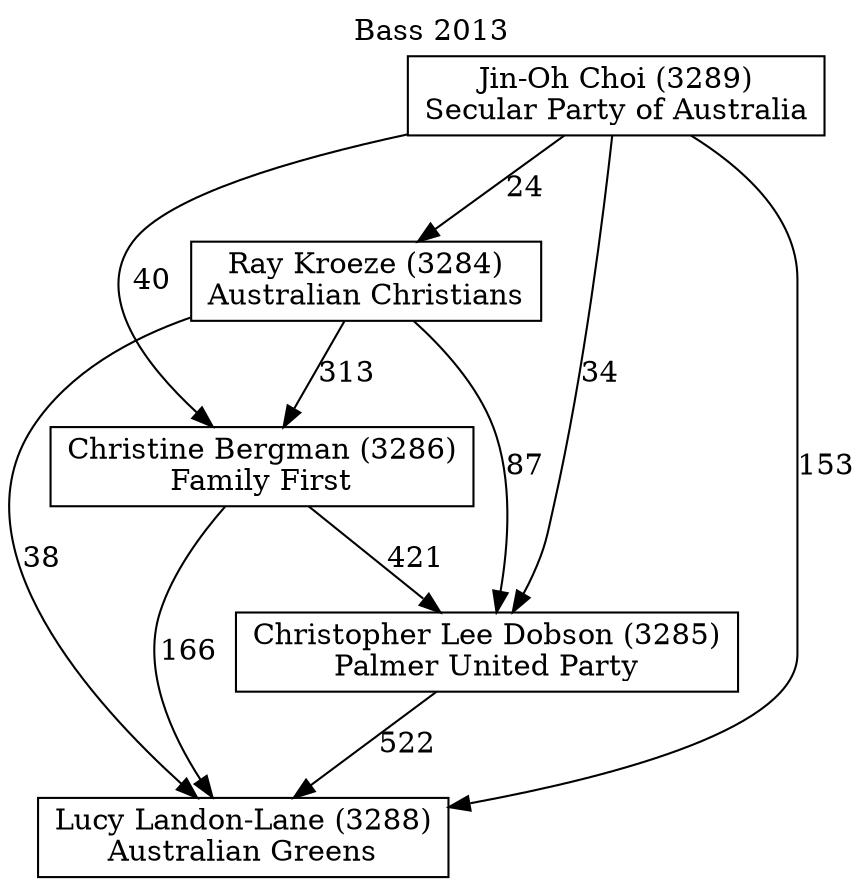 // House preference flow
digraph "Lucy Landon-Lane (3288)_Bass_2013" {
	graph [label="Bass 2013" labelloc=t mclimit=10]
	node [shape=box]
	"Christine Bergman (3286)" [label="Christine Bergman (3286)
Family First"]
	"Christopher Lee Dobson (3285)" [label="Christopher Lee Dobson (3285)
Palmer United Party"]
	"Jin-Oh Choi (3289)" [label="Jin-Oh Choi (3289)
Secular Party of Australia"]
	"Lucy Landon-Lane (3288)" [label="Lucy Landon-Lane (3288)
Australian Greens"]
	"Ray Kroeze (3284)" [label="Ray Kroeze (3284)
Australian Christians"]
	"Christine Bergman (3286)" -> "Christopher Lee Dobson (3285)" [label=421]
	"Christine Bergman (3286)" -> "Lucy Landon-Lane (3288)" [label=166]
	"Christopher Lee Dobson (3285)" -> "Lucy Landon-Lane (3288)" [label=522]
	"Jin-Oh Choi (3289)" -> "Christine Bergman (3286)" [label=40]
	"Jin-Oh Choi (3289)" -> "Christopher Lee Dobson (3285)" [label=34]
	"Jin-Oh Choi (3289)" -> "Lucy Landon-Lane (3288)" [label=153]
	"Jin-Oh Choi (3289)" -> "Ray Kroeze (3284)" [label=24]
	"Ray Kroeze (3284)" -> "Christine Bergman (3286)" [label=313]
	"Ray Kroeze (3284)" -> "Christopher Lee Dobson (3285)" [label=87]
	"Ray Kroeze (3284)" -> "Lucy Landon-Lane (3288)" [label=38]
}
